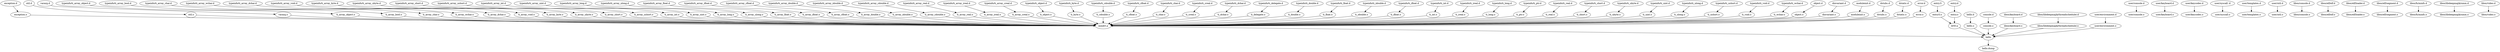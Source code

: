 digraph xomb {
  CWD="repos/xomb"
  subgraph userRuntime {
    CWD="runtimes/mindrt"
    "entry.d" -> "entry.o" [action=crossuserdcompile]
    "entry.S" -> "entryS.o" [action=crossuserassemble]
    "entry.o" -> "drt0.a" [action=crossar]
    "entryS.o" -> "drt0.a" [action=crossar]
    "object.d" -> "object.o" [action=crossuserdcompile]
    "dinvariant.d" -> "dinvariant.o" [action=crossuserdcompile]
    "moduleinit.d" -> "moduleinit.o" [action=crossuserdcompile]
    "dstubs.d" -> "dstubs.o" [action=crossuserdcompile]
    "dstatic.d" -> "dstatic.o" [action=crossuserdcompile]
    "error.d" -> "error.o" [action=crossuserdcompile]
    "exception.d" -> "exception.o" [action=crossuserdcompile]
    "util.d" -> "util.o" [action=crossuserdcompile DFLAGS="-I."]
    "vararg.d" -> "vararg.o" [action=crossuserdcompile]
    "object.o" -> "mindrt.a" [action=crossar]
    "dinvariant.o" -> "mindrt.a" [action=crossar]
    "moduleinit.o" -> "mindrt.a" [action=crossar]
    "dstubs.o" -> "mindrt.a" [action=crossar]
    "dstatic.o" -> "mindrt.a" [action=crossar]
    "error.o" -> "mindrt.a" [action=crossar]
    "exception.o" -> "mindrt.a" [action=crossar]
    "util.o" -> "mindrt.a" [action=crossar]
    "vararg.o" -> "mindrt.a" [action=crossar]
    "typeinfo/ti_array_object.d" -> "ti_array_object.o" [action=crossuserdcompile]
    "typeinfo/ti_array_bool.d" -> "ti_array_bool.o" [action=crossuserdcompile]
    "typeinfo/ti_array_char.d" -> "ti_array_char.o" [action=crossuserdcompile]
    "typeinfo/ti_array_wchar.d" -> "ti_array_wchar.o" [action=crossuserdcompile]
    "typeinfo/ti_array_dchar.d" -> "ti_array_dchar.o" [action=crossuserdcompile]
    "typeinfo/ti_array_void.d" -> "ti_array_void.o" [action=crossuserdcompile]
    "typeinfo/ti_array_byte.d" -> "ti_array_byte.o" [action=crossuserdcompile]
    "typeinfo/ti_array_ubyte.d" -> "ti_array_ubyte.o" [action=crossuserdcompile]
    "typeinfo/ti_array_short.d" -> "ti_array_short.o" [action=crossuserdcompile]
    "typeinfo/ti_array_ushort.d" -> "ti_array_ushort.o" [action=crossuserdcompile]
    "typeinfo/ti_array_int.d" -> "ti_array_int.o" [action=crossuserdcompile]
    "typeinfo/ti_array_uint.d" -> "ti_array_uint.o" [action=crossuserdcompile]
    "typeinfo/ti_array_long.d" -> "ti_array_long.o" [action=crossuserdcompile]
    "typeinfo/ti_array_ulong.d" -> "ti_array_ulong.o" [action=crossuserdcompile]
    "typeinfo/ti_array_float.d" -> "ti_array_float.o" [action=crossuserdcompile]
    "typeinfo/ti_array_ifloat.d" -> "ti_array_ifloat.o" [action=crossuserdcompile]
    "typeinfo/ti_array_cfloat.d" -> "ti_array_cfloat.o" [action=crossuserdcompile]
    "typeinfo/ti_array_double.d" -> "ti_array_double.o" [action=crossuserdcompile]
    "typeinfo/ti_array_idouble.d" -> "ti_array_idouble.o" [action=crossuserdcompile]
    "typeinfo/ti_array_cdouble.d" -> "ti_array_cdouble.o" [action=crossuserdcompile]
    "typeinfo/ti_array_real.d" -> "ti_array_real.o" [action=crossuserdcompile]
    "typeinfo/ti_array_ireal.d" -> "ti_array_ireal.o" [action=crossuserdcompile]
    "typeinfo/ti_array_creal.d" -> "ti_array_creal.o" [action=crossuserdcompile]
    "typeinfo/ti_object.d" -> "ti_object.o" [action=crossuserdcompile]
    "typeinfo/ti_byte.d" -> "ti_byte.o" [action=crossuserdcompile]
    "typeinfo/ti_cdouble.d" -> "ti_cdouble.o" [action=crossuserdcompile]
    "typeinfo/ti_cfloat.d" -> "ti_cfloat.o" [action=crossuserdcompile]
    "typeinfo/ti_char.d" -> "ti_char.o" [action=crossuserdcompile]
    "typeinfo/ti_creal.d" -> "ti_creal.o" [action=crossuserdcompile]
    "typeinfo/ti_dchar.d" -> "ti_dchar.o" [action=crossuserdcompile]
    "typeinfo/ti_delegate.d" -> "ti_delegate.o" [action=crossuserdcompile]
    "typeinfo/ti_double.d" -> "ti_double.o" [action=crossuserdcompile]
    "typeinfo/ti_float.d" -> "ti_float.o" [action=crossuserdcompile]
    "typeinfo/ti_idouble.d" -> "ti_idouble.o" [action=crossuserdcompile]
    "typeinfo/ti_ifloat.d" -> "ti_ifloat.o" [action=crossuserdcompile]
    "typeinfo/ti_int.d" -> "ti_int.o" [action=crossuserdcompile]
    "typeinfo/ti_ireal.d" -> "ti_ireal.o" [action=crossuserdcompile]
    "typeinfo/ti_long.d" -> "ti_long.o" [action=crossuserdcompile]
    "typeinfo/ti_ptr.d" -> "ti_ptr.o" [action=crossuserdcompile]
    "typeinfo/ti_real.d" -> "ti_real.o" [action=crossuserdcompile]
    "typeinfo/ti_short.d" -> "ti_short.o" [action=crossuserdcompile]
    "typeinfo/ti_ubyte.d" -> "ti_ubyte.o" [action=crossuserdcompile]
    "typeinfo/ti_uint.d" -> "ti_uint.o" [action=crossuserdcompile]
    "typeinfo/ti_ulong.d" -> "ti_ulong.o" [action=crossuserdcompile]
    "typeinfo/ti_ushort.d" -> "ti_ushort.o" [action=crossuserdcompile]
    "typeinfo/ti_void.d" -> "ti_void.o" [action=crossuserdcompile]
    "typeinfo/ti_wchar.d" -> "ti_wchar.o" [action=crossuserdcompile]
    "ti_array_object.o" -> "mindrt.a" [action=crossar]
    "ti_array_bool.o" -> "mindrt.a" [action=crossar]
    "ti_array_char.o" -> "mindrt.a" [action=crossar]
    "ti_array_wchar.o" -> "mindrt.a" [action=crossar]
    "ti_array_dchar.o" -> "mindrt.a" [action=crossar]
    "ti_array_void.o" -> "mindrt.a" [action=crossar]
    "ti_array_byte.o" -> "mindrt.a" [action=crossar]
    "ti_array_ubyte.o" -> "mindrt.a" [action=crossar]
    "ti_array_short.o" -> "mindrt.a" [action=crossar]
    "ti_array_ushort.o" -> "mindrt.a" [action=crossar]
    "ti_array_int.o" -> "mindrt.a" [action=crossar]
    "ti_array_uint.o" -> "mindrt.a" [action=crossar]
    "ti_array_long.o" -> "mindrt.a" [action=crossar]
    "ti_array_ulong.o" -> "mindrt.a" [action=crossar]
    "ti_array_float.o" -> "mindrt.a" [action=crossar]
    "ti_array_ifloat.o" -> "mindrt.a" [action=crossar]
    "ti_array_cfloat.o" -> "mindrt.a" [action=crossar]
    "ti_array_double.o" -> "mindrt.a" [action=crossar]
    "ti_array_idouble.o" -> "mindrt.a" [action=crossar]
    "ti_array_cdouble.o" -> "mindrt.a" [action=crossar]
    "ti_array_real.o" -> "mindrt.a" [action=crossar]
    "ti_array_ireal.o" -> "mindrt.a" [action=crossar]
    "ti_array_creal.o" -> "mindrt.a" [action=crossar]
    "ti_object.o" -> "mindrt.a" [action=crossar]
    "ti_byte.o" -> "mindrt.a" [action=crossar]
    "ti_cdouble.o" -> "mindrt.a" [action=crossar]
    "ti_cfloat.o" -> "mindrt.a" [action=crossar]
    "ti_char.o" -> "mindrt.a" [action=crossar]
    "ti_creal.o" -> "mindrt.a" [action=crossar]
    "ti_dchar.o" -> "mindrt.a" [action=crossar]
    "ti_delegate.o" -> "mindrt.a" [action=crossar]
    "ti_double.o" -> "mindrt.a" [action=crossar]
    "ti_float.o" -> "mindrt.a" [action=crossar]
    "ti_idouble.o" -> "mindrt.a" [action=crossar]
    "ti_ifloat.o" -> "mindrt.a" [action=crossar]
    "ti_int.o" -> "mindrt.a" [action=crossar]
    "ti_ireal.o" -> "mindrt.a" [action=crossar]
    "ti_long.o" -> "mindrt.a" [action=crossar]
    "ti_ptr.o" -> "mindrt.a" [action=crossar]
    "ti_real.o" -> "mindrt.a" [action=crossar]
    "ti_short.o" -> "mindrt.a" [action=crossar]
    "ti_ubyte.o" -> "mindrt.a" [action=crossar]
    "ti_uint.o" -> "mindrt.a" [action=crossar]
    "ti_ulong.o" -> "mindrt.a" [action=crossar]
    "ti_ushort.o" -> "mindrt.a" [action=crossar]
    "ti_void.o" -> "mindrt.a" [action=crossar]
    "ti_wchar.o" -> "mindrt.a" [action=crossar]
  }
  subgraph appDhello {
    CWD="app/d/hello"
    DFLAGS="-I../../.."
    "hello.d" -> "hello.o" [action=crossuserdcompile]
    "console.d" -> "console.o" [action=crossuserdcompile]
    "hello.o" -> hello [action=crossuserlinkflat]
    "console.o" -> hello [action=crossuserlinkflat]
    "libos/keyboard.o" -> hello [action=crossuserlinkflat]
    "libos/libdeepmajik/threadscheduler.o" -> hello [action=crossuserlinkflat]
    "user/environment.o" -> hello [action=crossuserlinkflat]
    "drt0.a" -> hello [action=crossuserlinkflat]
    "mindrt.a" -> hello [action=crossuserlinkflat]
    hello -> "hello.dump" [action=flatbinarydump]
  }
  subgraph user {
    DFLAGS="-I."
    "user/console.d" -> "user/console.o" [action=crossuserdcompile]
    "user/environment.d" -> "user/environment.o" [action=crossuserdcompile]
    "user/keyboard.d" -> "user/keyboard.o" [action=crossuserdcompile]
    "user/keycodes.d" -> "user/keycodes.o" [action=crossuserdcompile]
    "user/syscall..d" -> "user/syscall.o" [action=crossuserdcompile]
    "user/templates.d" -> "user/templates.o" [action=crossuserdcompile]
    "user/util.d" -> "user/util.o" [action=crossuserdcompile]
  }
  subgraph libos {
    DFLAGS="-I.."
    "libos/console.d" -> "libos/console.o" [action=crossuserdcompile]
    "libos/elf/elf.d" -> "libos/elf/elf.o" [action=crossuserdcompile]
    "libos/elf/loader.d" -> "libos/elf/loader.o" [action=crossuserdcompile]
    "libos/elf/segment.d" -> "libos/elf/segment.o" [action=crossuserdcompile]
    "libos/fs/minfs.d" -> "libos/fs/minfs.o" [action=crossuserdcompile]
    "libos/keyboard.d" -> "libos/keyboard.o" [action=crossuserdcompile]
    "libos/libdeepmajik/threadscheduler.d" -> "libos/libdeepmajik/threadscheduler.o" [action=crossuserdcompile]
    "libos/libdeepmajik/umm.d" -> "libos/libdeepmajik/umm.o" [action=crossuserdcompile]
    "libos/video.d" -> "libos/video.o" [action=crossuserdcompile]
  }
}
